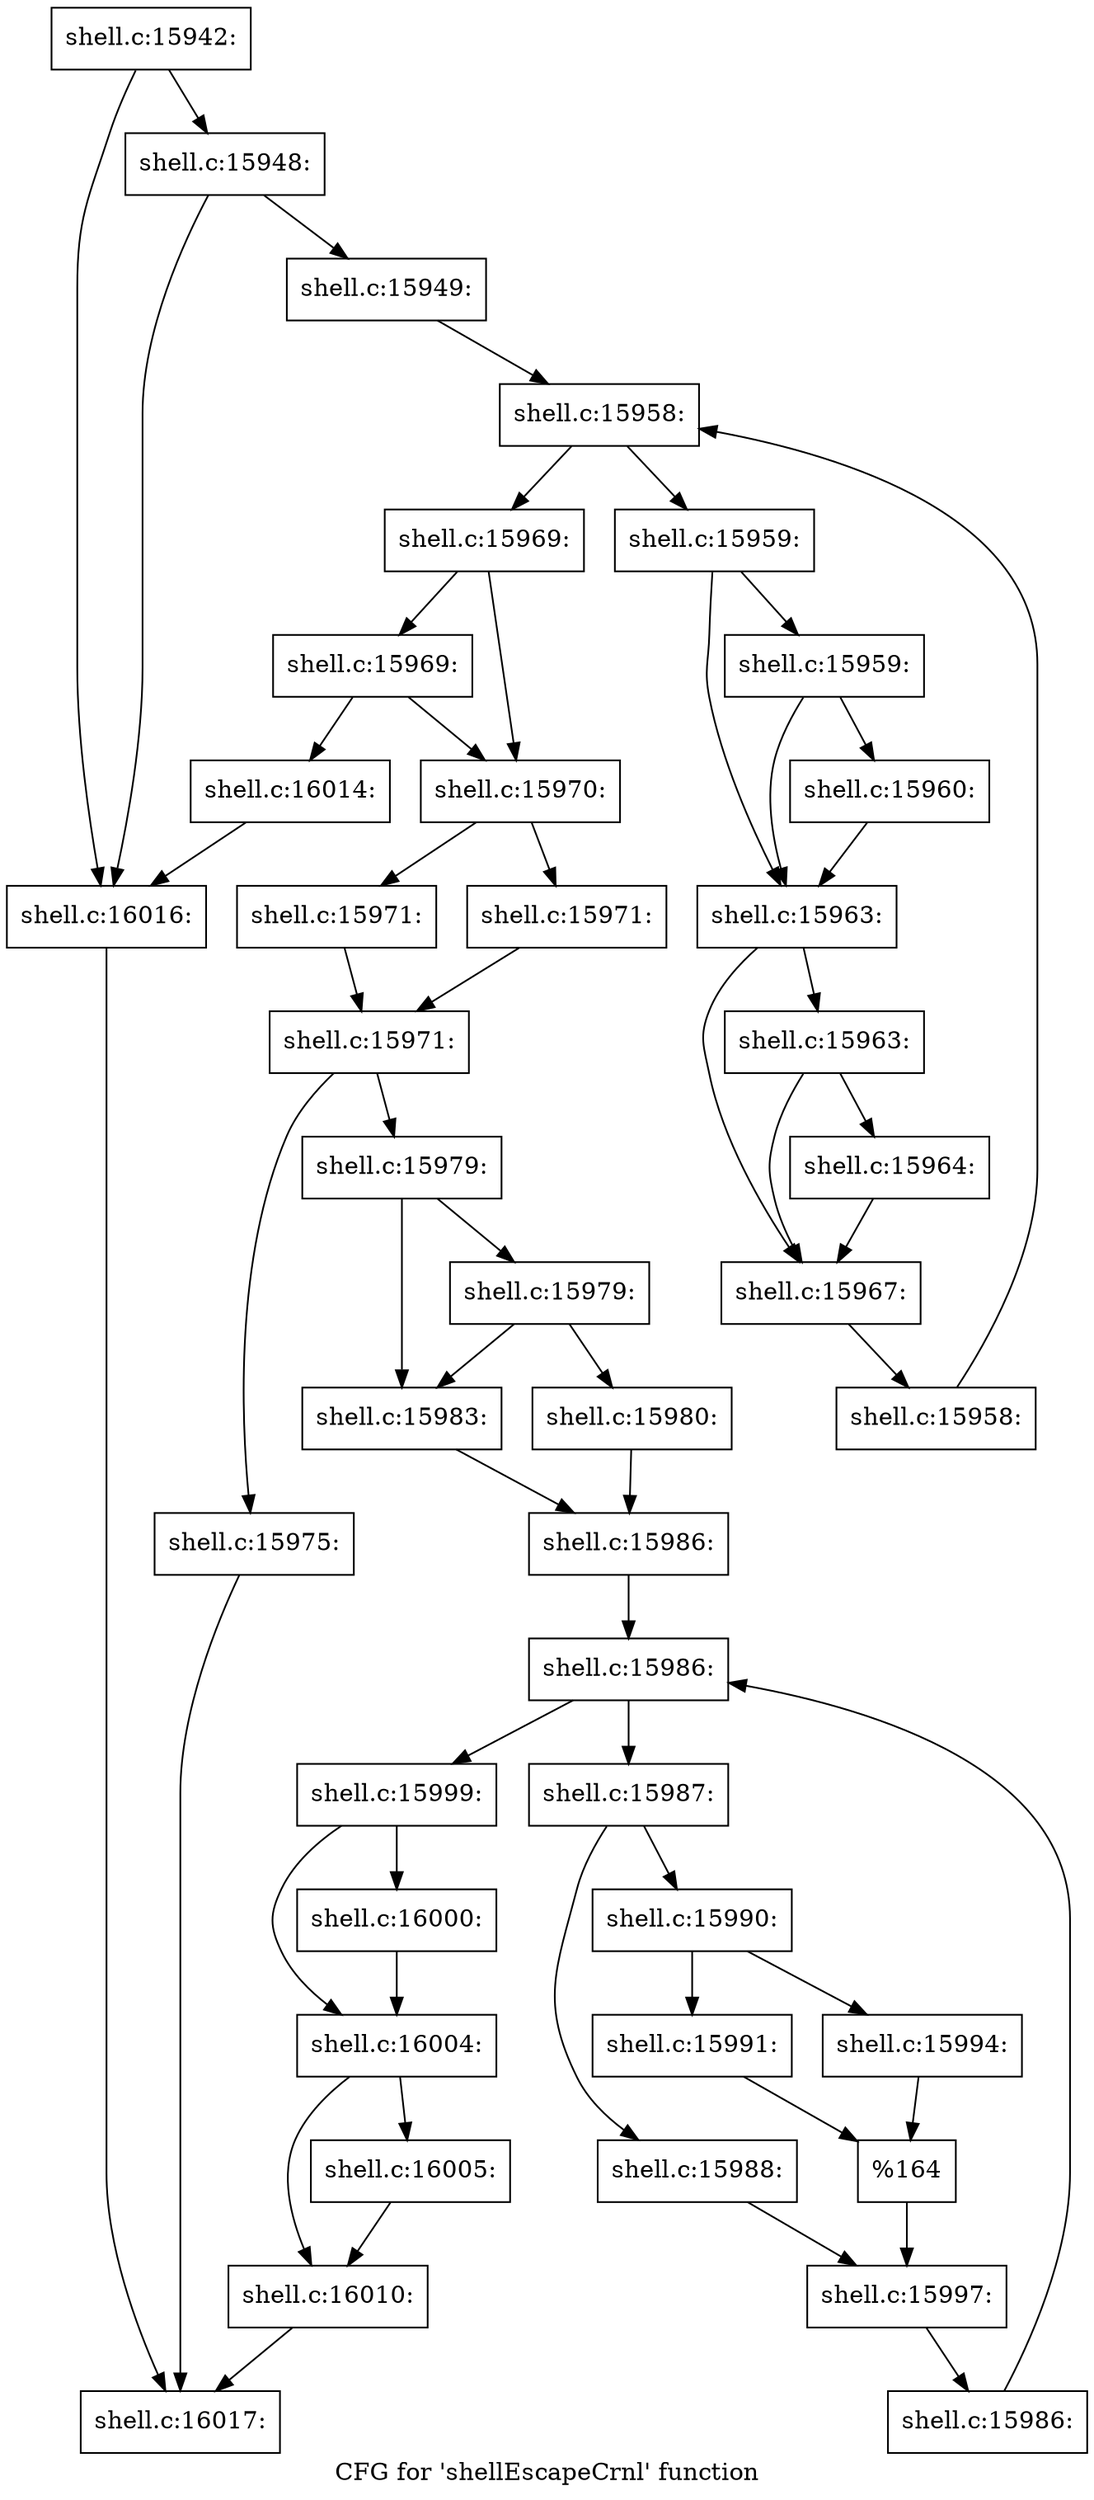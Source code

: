 digraph "CFG for 'shellEscapeCrnl' function" {
	label="CFG for 'shellEscapeCrnl' function";

	Node0x560276df3010 [shape=record,label="{shell.c:15942:}"];
	Node0x560276df3010 -> Node0x560276df66a0;
	Node0x560276df3010 -> Node0x560276df6650;
	Node0x560276df66a0 [shape=record,label="{shell.c:15948:}"];
	Node0x560276df66a0 -> Node0x560276df6600;
	Node0x560276df66a0 -> Node0x560276df6650;
	Node0x560276df6600 [shape=record,label="{shell.c:15949:}"];
	Node0x560276df6600 -> Node0x560276df8bf0;
	Node0x560276df8bf0 [shape=record,label="{shell.c:15958:}"];
	Node0x560276df8bf0 -> Node0x560276df8e10;
	Node0x560276df8bf0 -> Node0x560276df8a40;
	Node0x560276df8e10 [shape=record,label="{shell.c:15959:}"];
	Node0x560276df8e10 -> Node0x560276df9410;
	Node0x560276df8e10 -> Node0x560276df93c0;
	Node0x560276df9410 [shape=record,label="{shell.c:15959:}"];
	Node0x560276df9410 -> Node0x560276df9370;
	Node0x560276df9410 -> Node0x560276df93c0;
	Node0x560276df9370 [shape=record,label="{shell.c:15960:}"];
	Node0x560276df9370 -> Node0x560276df93c0;
	Node0x560276df93c0 [shape=record,label="{shell.c:15963:}"];
	Node0x560276df93c0 -> Node0x560276dfad70;
	Node0x560276df93c0 -> Node0x560276dfa400;
	Node0x560276dfad70 [shape=record,label="{shell.c:15963:}"];
	Node0x560276dfad70 -> Node0x5602764ad050;
	Node0x560276dfad70 -> Node0x560276dfa400;
	Node0x5602764ad050 [shape=record,label="{shell.c:15964:}"];
	Node0x5602764ad050 -> Node0x560276dfa400;
	Node0x560276dfa400 [shape=record,label="{shell.c:15967:}"];
	Node0x560276dfa400 -> Node0x560276df8d80;
	Node0x560276df8d80 [shape=record,label="{shell.c:15958:}"];
	Node0x560276df8d80 -> Node0x560276df8bf0;
	Node0x560276df8a40 [shape=record,label="{shell.c:15969:}"];
	Node0x560276df8a40 -> Node0x560276dfc1b0;
	Node0x560276df8a40 -> Node0x560276dfc250;
	Node0x560276dfc250 [shape=record,label="{shell.c:15969:}"];
	Node0x560276dfc250 -> Node0x560276dfc1b0;
	Node0x560276dfc250 -> Node0x560276dfc200;
	Node0x560276dfc1b0 [shape=record,label="{shell.c:15970:}"];
	Node0x560276dfc1b0 -> Node0x560276dfcd60;
	Node0x560276dfc1b0 -> Node0x560276dfcdb0;
	Node0x560276dfcd60 [shape=record,label="{shell.c:15971:}"];
	Node0x560276dfcd60 -> Node0x560276dfce00;
	Node0x560276dfcdb0 [shape=record,label="{shell.c:15971:}"];
	Node0x560276dfcdb0 -> Node0x560276dfce00;
	Node0x560276dfce00 [shape=record,label="{shell.c:15971:}"];
	Node0x560276dfce00 -> Node0x560276dfe3f0;
	Node0x560276dfce00 -> Node0x560276dfe440;
	Node0x560276dfe3f0 [shape=record,label="{shell.c:15975:}"];
	Node0x560276dfe3f0 -> Node0x560276df3190;
	Node0x560276dfe440 [shape=record,label="{shell.c:15979:}"];
	Node0x560276dfe440 -> Node0x560276dfeb70;
	Node0x560276dfe440 -> Node0x560276dfeb20;
	Node0x560276dfeb70 [shape=record,label="{shell.c:15979:}"];
	Node0x560276dfeb70 -> Node0x560276dfea80;
	Node0x560276dfeb70 -> Node0x560276dfeb20;
	Node0x560276dfea80 [shape=record,label="{shell.c:15980:}"];
	Node0x560276dfea80 -> Node0x560276dfead0;
	Node0x560276dfeb20 [shape=record,label="{shell.c:15983:}"];
	Node0x560276dfeb20 -> Node0x560276dfead0;
	Node0x560276dfead0 [shape=record,label="{shell.c:15986:}"];
	Node0x560276dfead0 -> Node0x560276e00280;
	Node0x560276e00280 [shape=record,label="{shell.c:15986:}"];
	Node0x560276e00280 -> Node0x560276e004a0;
	Node0x560276e00280 -> Node0x560276e000d0;
	Node0x560276e004a0 [shape=record,label="{shell.c:15987:}"];
	Node0x560276e004a0 -> Node0x560276e00a00;
	Node0x560276e004a0 -> Node0x560276e00aa0;
	Node0x560276e00a00 [shape=record,label="{shell.c:15988:}"];
	Node0x560276e00a00 -> Node0x560276e00a50;
	Node0x560276e00aa0 [shape=record,label="{shell.c:15990:}"];
	Node0x560276e00aa0 -> Node0x560276e01960;
	Node0x560276e00aa0 -> Node0x560276e01a00;
	Node0x560276e01960 [shape=record,label="{shell.c:15991:}"];
	Node0x560276e01960 -> Node0x560276e019b0;
	Node0x560276e01a00 [shape=record,label="{shell.c:15994:}"];
	Node0x560276e01a00 -> Node0x560276e019b0;
	Node0x560276e019b0 [shape=record,label="{%164}"];
	Node0x560276e019b0 -> Node0x560276e00a50;
	Node0x560276e00a50 [shape=record,label="{shell.c:15997:}"];
	Node0x560276e00a50 -> Node0x560276e00410;
	Node0x560276e00410 [shape=record,label="{shell.c:15986:}"];
	Node0x560276e00410 -> Node0x560276e00280;
	Node0x560276e000d0 [shape=record,label="{shell.c:15999:}"];
	Node0x560276e000d0 -> Node0x560276e03730;
	Node0x560276e000d0 -> Node0x560276e03780;
	Node0x560276e03730 [shape=record,label="{shell.c:16000:}"];
	Node0x560276e03730 -> Node0x560276e03780;
	Node0x560276e03780 [shape=record,label="{shell.c:16004:}"];
	Node0x560276e03780 -> Node0x560276e050f0;
	Node0x560276e03780 -> Node0x560276e05140;
	Node0x560276e050f0 [shape=record,label="{shell.c:16005:}"];
	Node0x560276e050f0 -> Node0x560276e05140;
	Node0x560276e05140 [shape=record,label="{shell.c:16010:}"];
	Node0x560276e05140 -> Node0x560276df3190;
	Node0x560276dfc200 [shape=record,label="{shell.c:16014:}"];
	Node0x560276dfc200 -> Node0x560276df6650;
	Node0x560276df6650 [shape=record,label="{shell.c:16016:}"];
	Node0x560276df6650 -> Node0x560276df3190;
	Node0x560276df3190 [shape=record,label="{shell.c:16017:}"];
}

